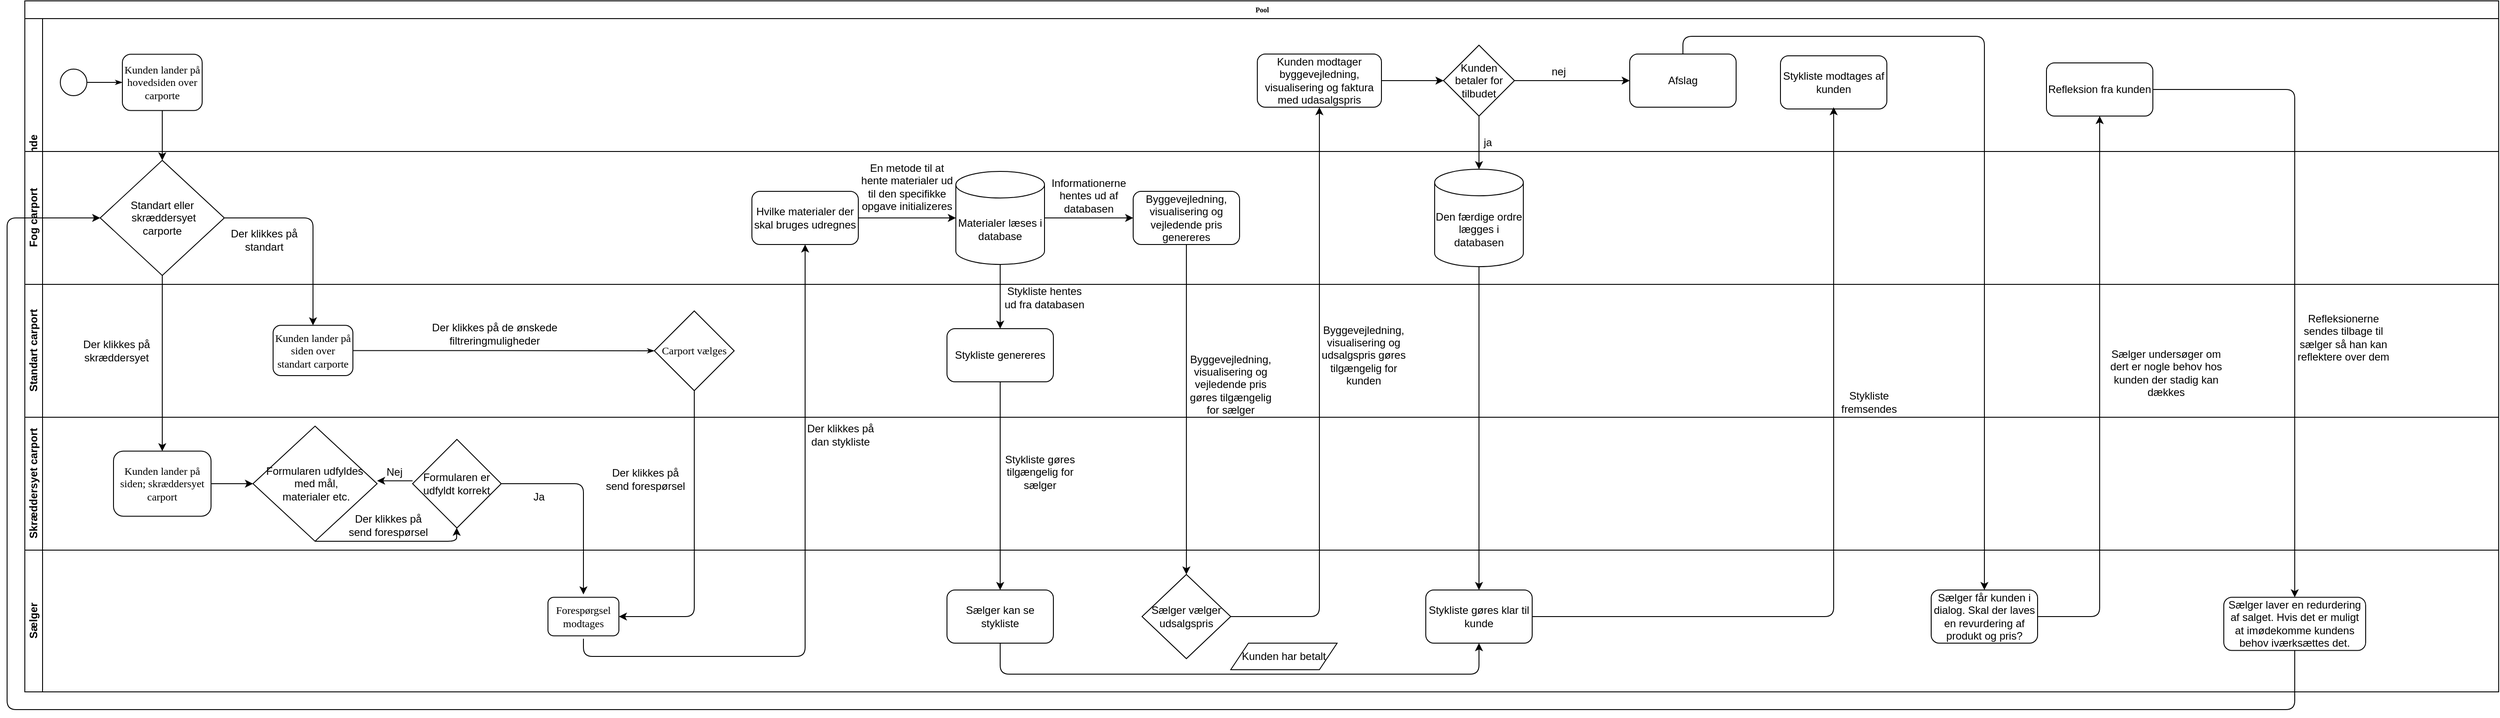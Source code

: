 <mxfile version="14.6.9" type="github"><diagram name="Page-1" id="c7488fd3-1785-93aa-aadb-54a6760d102a"><mxGraphModel dx="2031" dy="1021" grid="1" gridSize="10" guides="1" tooltips="1" connect="1" arrows="1" fold="1" page="1" pageScale="1" pageWidth="1100" pageHeight="850" background="#ffffff" math="0" shadow="0"><root><mxCell id="0"/><mxCell id="1" parent="0"/><mxCell id="TK4KHCmlHmji3xtEz4MB-27" value="" style="endArrow=classic;html=1;exitX=1;exitY=0.5;exitDx=0;exitDy=0;" parent="1" source="TK4KHCmlHmji3xtEz4MB-24" edge="1"><mxGeometry width="50" height="50" relative="1" as="geometry"><mxPoint x="550" y="670" as="sourcePoint"/><mxPoint x="800" y="750" as="targetPoint"/><Array as="points"><mxPoint x="800" y="625"/></Array></mxGeometry></mxCell><mxCell id="cRBjWWYuR_NZp4JxylkW-2" value="" style="endArrow=classic;html=1;startArrow=none;entryX=0.5;entryY=1;entryDx=0;entryDy=0;" parent="1" target="7Sn1ghP0QjaeYrTUXI2Q-4" edge="1"><mxGeometry width="50" height="50" relative="1" as="geometry"><mxPoint x="800" y="800" as="sourcePoint"/><mxPoint x="1050" y="675" as="targetPoint"/><Array as="points"><mxPoint x="800" y="820"/><mxPoint x="960" y="820"/><mxPoint x="1050" y="820"/></Array></mxGeometry></mxCell><mxCell id="2b4e8129b02d487f-1" value="Pool" style="swimlane;html=1;childLayout=stackLayout;horizontal=1;startSize=20;horizontalStack=0;rounded=0;shadow=0;labelBackgroundColor=none;strokeWidth=1;fontFamily=Verdana;fontSize=8;align=center;" parent="1" vertex="1"><mxGeometry x="170" y="80" width="2790" height="780" as="geometry"/></mxCell><mxCell id="2b4e8129b02d487f-2" value="Kunde" style="swimlane;html=1;startSize=20;horizontal=0;" parent="2b4e8129b02d487f-1" vertex="1"><mxGeometry y="20" width="2790" height="300" as="geometry"><mxRectangle y="20" width="680" height="20" as="alternateBounds"/></mxGeometry></mxCell><mxCell id="2b4e8129b02d487f-18" style="edgeStyle=orthogonalEdgeStyle;rounded=0;html=1;labelBackgroundColor=none;startArrow=none;startFill=0;startSize=5;endArrow=classicThin;endFill=1;endSize=5;jettySize=auto;orthogonalLoop=1;strokeWidth=1;fontFamily=Verdana;fontSize=8" parent="2b4e8129b02d487f-2" source="2b4e8129b02d487f-5" target="2b4e8129b02d487f-6" edge="1"><mxGeometry relative="1" as="geometry"/></mxCell><mxCell id="2b4e8129b02d487f-5" value="" style="ellipse;whiteSpace=wrap;html=1;rounded=0;shadow=0;labelBackgroundColor=none;strokeWidth=1;fontFamily=Verdana;fontSize=8;align=center;" parent="2b4e8129b02d487f-2" vertex="1"><mxGeometry x="40" y="57" width="30" height="30" as="geometry"/></mxCell><mxCell id="2b4e8129b02d487f-6" value="&lt;font style=&quot;font-size: 12px&quot;&gt;Kunden lander på hovedsiden over carporte&lt;/font&gt;" style="rounded=1;whiteSpace=wrap;html=1;shadow=0;labelBackgroundColor=none;strokeWidth=1;fontFamily=Verdana;fontSize=8;align=center;" parent="2b4e8129b02d487f-2" vertex="1"><mxGeometry x="110" y="40.25" width="90" height="63.5" as="geometry"/></mxCell><mxCell id="7Sn1ghP0QjaeYrTUXI2Q-8" value="Kunden modtager byggevejledning, visualisering og faktura med udasalgspris" style="rounded=1;whiteSpace=wrap;html=1;" parent="2b4e8129b02d487f-2" vertex="1"><mxGeometry x="1390" y="40" width="140" height="60" as="geometry"/></mxCell><mxCell id="tzsEOKulzjB3xu4Um2Aj-2" value="" style="endArrow=classic;html=1;exitX=1;exitY=0.5;exitDx=0;exitDy=0;entryX=0;entryY=0.5;entryDx=0;entryDy=0;" edge="1" parent="2b4e8129b02d487f-2" source="7Sn1ghP0QjaeYrTUXI2Q-8" target="tzsEOKulzjB3xu4Um2Aj-1"><mxGeometry width="50" height="50" relative="1" as="geometry"><mxPoint x="1540" y="110" as="sourcePoint"/><mxPoint x="1550" y="70" as="targetPoint"/></mxGeometry></mxCell><mxCell id="tzsEOKulzjB3xu4Um2Aj-1" value="Kunden betaler for tilbudet" style="rhombus;whiteSpace=wrap;html=1;" vertex="1" parent="2b4e8129b02d487f-2"><mxGeometry x="1600" y="30" width="80" height="80" as="geometry"/></mxCell><mxCell id="2b4e8129b02d487f-3" value="Fog carport" style="swimlane;html=1;startSize=20;horizontal=0;" parent="2b4e8129b02d487f-2" vertex="1"><mxGeometry y="150" width="2790" height="150" as="geometry"/></mxCell><mxCell id="TK4KHCmlHmji3xtEz4MB-1" value="Standart eller&lt;br&gt;&amp;nbsp;skræddersyet&lt;br&gt;carporte" style="rhombus;whiteSpace=wrap;html=1;" parent="2b4e8129b02d487f-3" vertex="1"><mxGeometry x="85" y="10" width="140" height="130" as="geometry"/></mxCell><mxCell id="TK4KHCmlHmji3xtEz4MB-7" value="Der klikkes på standart" style="text;html=1;strokeColor=none;fillColor=none;align=center;verticalAlign=middle;whiteSpace=wrap;rounded=0;" parent="2b4e8129b02d487f-3" vertex="1"><mxGeometry x="225" y="90" width="90" height="20" as="geometry"/></mxCell><mxCell id="cRBjWWYuR_NZp4JxylkW-5" value="Byggevejledning, visualisering og vejledende pris genereres" style="rounded=1;whiteSpace=wrap;html=1;" parent="2b4e8129b02d487f-3" vertex="1"><mxGeometry x="1250" y="45" width="120" height="60" as="geometry"/></mxCell><mxCell id="7Sn1ghP0QjaeYrTUXI2Q-4" value="Hvilke materialer der skal bruges udregnes" style="rounded=1;whiteSpace=wrap;html=1;" parent="2b4e8129b02d487f-3" vertex="1"><mxGeometry x="820" y="45" width="120" height="60" as="geometry"/></mxCell><mxCell id="cRBjWWYuR_NZp4JxylkW-3" value="Materialer læses i database" style="shape=cylinder3;whiteSpace=wrap;html=1;boundedLbl=1;backgroundOutline=1;size=15;" parent="2b4e8129b02d487f-3" vertex="1"><mxGeometry x="1050" y="22.5" width="100" height="105" as="geometry"/></mxCell><mxCell id="7Sn1ghP0QjaeYrTUXI2Q-5" value="" style="endArrow=classic;html=1;exitX=1;exitY=0.5;exitDx=0;exitDy=0;entryX=0;entryY=0.5;entryDx=0;entryDy=0;entryPerimeter=0;" parent="2b4e8129b02d487f-3" source="7Sn1ghP0QjaeYrTUXI2Q-4" target="cRBjWWYuR_NZp4JxylkW-3" edge="1"><mxGeometry width="50" height="50" relative="1" as="geometry"><mxPoint x="950" y="100" as="sourcePoint"/><mxPoint x="1000" y="50" as="targetPoint"/></mxGeometry></mxCell><mxCell id="7Sn1ghP0QjaeYrTUXI2Q-6" value="" style="endArrow=classic;html=1;exitX=1;exitY=0.5;exitDx=0;exitDy=0;exitPerimeter=0;entryX=0;entryY=0.5;entryDx=0;entryDy=0;" parent="2b4e8129b02d487f-3" source="cRBjWWYuR_NZp4JxylkW-3" target="cRBjWWYuR_NZp4JxylkW-5" edge="1"><mxGeometry width="50" height="50" relative="1" as="geometry"><mxPoint x="1160" y="110" as="sourcePoint"/><mxPoint x="1210" y="60" as="targetPoint"/></mxGeometry></mxCell><mxCell id="tzsEOKulzjB3xu4Um2Aj-18" value="En metode til at hente materialer ud til den specifikke opgave initializeres" style="text;html=1;strokeColor=none;fillColor=none;align=center;verticalAlign=middle;whiteSpace=wrap;rounded=0;" vertex="1" parent="2b4e8129b02d487f-3"><mxGeometry x="940" y="30" width="110" height="20" as="geometry"/></mxCell><mxCell id="tzsEOKulzjB3xu4Um2Aj-19" value="Informationerne hentes ud af databasen" style="text;html=1;strokeColor=none;fillColor=none;align=center;verticalAlign=middle;whiteSpace=wrap;rounded=0;" vertex="1" parent="2b4e8129b02d487f-3"><mxGeometry x="1140" y="40" width="120" height="20" as="geometry"/></mxCell><mxCell id="tzsEOKulzjB3xu4Um2Aj-53" value="Den færdige ordre lægges i databasen" style="shape=cylinder3;whiteSpace=wrap;html=1;boundedLbl=1;backgroundOutline=1;size=15;" vertex="1" parent="2b4e8129b02d487f-3"><mxGeometry x="1590" y="20" width="100" height="110" as="geometry"/></mxCell><mxCell id="cRBjWWYuR_NZp4JxylkW-1" value="" style="endArrow=classic;html=1;exitX=0.5;exitY=1;exitDx=0;exitDy=0;entryX=0.5;entryY=0;entryDx=0;entryDy=0;" parent="2b4e8129b02d487f-2" source="2b4e8129b02d487f-6" target="TK4KHCmlHmji3xtEz4MB-1" edge="1"><mxGeometry width="50" height="50" relative="1" as="geometry"><mxPoint x="150" y="160" as="sourcePoint"/><mxPoint x="200" y="110" as="targetPoint"/></mxGeometry></mxCell><mxCell id="tzsEOKulzjB3xu4Um2Aj-10" value="" style="endArrow=classic;html=1;exitX=1;exitY=0.5;exitDx=0;exitDy=0;entryX=0;entryY=0.5;entryDx=0;entryDy=0;" edge="1" parent="2b4e8129b02d487f-2" source="tzsEOKulzjB3xu4Um2Aj-1" target="tzsEOKulzjB3xu4Um2Aj-12"><mxGeometry width="50" height="50" relative="1" as="geometry"><mxPoint x="1710" y="100" as="sourcePoint"/><mxPoint x="1760" y="70" as="targetPoint"/></mxGeometry></mxCell><mxCell id="tzsEOKulzjB3xu4Um2Aj-11" value="nej" style="text;html=1;strokeColor=none;fillColor=none;align=center;verticalAlign=middle;whiteSpace=wrap;rounded=0;" vertex="1" parent="2b4e8129b02d487f-2"><mxGeometry x="1710" y="50" width="40" height="20" as="geometry"/></mxCell><mxCell id="tzsEOKulzjB3xu4Um2Aj-12" value="Afslag" style="rounded=1;whiteSpace=wrap;html=1;" vertex="1" parent="2b4e8129b02d487f-2"><mxGeometry x="1810" y="40" width="120" height="60" as="geometry"/></mxCell><mxCell id="tzsEOKulzjB3xu4Um2Aj-45" value="Stykliste modtages af kunden" style="rounded=1;whiteSpace=wrap;html=1;" vertex="1" parent="2b4e8129b02d487f-2"><mxGeometry x="1980" y="42" width="120" height="60" as="geometry"/></mxCell><mxCell id="tzsEOKulzjB3xu4Um2Aj-52" value="Refleksion fra kunden" style="rounded=1;whiteSpace=wrap;html=1;" vertex="1" parent="2b4e8129b02d487f-2"><mxGeometry x="2280" y="50" width="120" height="60" as="geometry"/></mxCell><mxCell id="tzsEOKulzjB3xu4Um2Aj-54" value="" style="endArrow=classic;html=1;exitX=0.5;exitY=1;exitDx=0;exitDy=0;entryX=0.5;entryY=0;entryDx=0;entryDy=0;entryPerimeter=0;" edge="1" parent="2b4e8129b02d487f-2" source="tzsEOKulzjB3xu4Um2Aj-1" target="tzsEOKulzjB3xu4Um2Aj-53"><mxGeometry width="50" height="50" relative="1" as="geometry"><mxPoint x="1240" y="520" as="sourcePoint"/><mxPoint x="1290" y="470" as="targetPoint"/></mxGeometry></mxCell><mxCell id="tzsEOKulzjB3xu4Um2Aj-6" value="ja" style="text;html=1;strokeColor=none;fillColor=none;align=center;verticalAlign=middle;whiteSpace=wrap;rounded=0;" vertex="1" parent="2b4e8129b02d487f-2"><mxGeometry x="1630" y="130" width="40" height="20" as="geometry"/></mxCell><mxCell id="TK4KHCmlHmji3xtEz4MB-6" value="" style="endArrow=classic;html=1;entryX=0.5;entryY=0;entryDx=0;entryDy=0;exitX=1;exitY=0.5;exitDx=0;exitDy=0;" parent="2b4e8129b02d487f-1" source="TK4KHCmlHmji3xtEz4MB-1" target="2b4e8129b02d487f-14" edge="1"><mxGeometry width="50" height="50" relative="1" as="geometry"><mxPoint x="150" y="320" as="sourcePoint"/><mxPoint x="360" y="330" as="targetPoint"/><Array as="points"><mxPoint x="325" y="245"/></Array></mxGeometry></mxCell><mxCell id="2b4e8129b02d487f-4" value="Standart&amp;nbsp;carport" style="swimlane;html=1;startSize=20;horizontal=0;" parent="2b4e8129b02d487f-1" vertex="1"><mxGeometry y="320" width="2790" height="150" as="geometry"><mxRectangle y="320" width="1200" height="20" as="alternateBounds"/></mxGeometry></mxCell><mxCell id="2b4e8129b02d487f-14" value="&lt;font style=&quot;font-size: 12px&quot;&gt;Kunden lander på siden over standart carporte&lt;/font&gt;" style="rounded=1;whiteSpace=wrap;html=1;shadow=0;labelBackgroundColor=none;strokeWidth=1;fontFamily=Verdana;fontSize=8;align=center;" parent="2b4e8129b02d487f-4" vertex="1"><mxGeometry x="280" y="46.25" width="90" height="56.75" as="geometry"/></mxCell><mxCell id="TK4KHCmlHmji3xtEz4MB-10" value="Der klikkes på skræddersyet" style="text;html=1;strokeColor=none;fillColor=none;align=center;verticalAlign=middle;whiteSpace=wrap;rounded=0;rotation=0;" parent="2b4e8129b02d487f-4" vertex="1"><mxGeometry x="60" y="70" width="87.31" height="9.25" as="geometry"/></mxCell><mxCell id="2b4e8129b02d487f-15" value="&lt;font style=&quot;font-size: 12px&quot;&gt;Carport vælges&lt;/font&gt;" style="strokeWidth=1;html=1;shape=mxgraph.flowchart.decision;whiteSpace=wrap;rounded=1;shadow=0;labelBackgroundColor=none;fontFamily=Verdana;fontSize=8;align=center;" parent="2b4e8129b02d487f-4" vertex="1"><mxGeometry x="710" y="30" width="90" height="90" as="geometry"/></mxCell><mxCell id="2b4e8129b02d487f-28" style="edgeStyle=orthogonalEdgeStyle;rounded=0;html=1;labelBackgroundColor=none;startArrow=none;startFill=0;startSize=5;endArrow=classicThin;endFill=1;endSize=5;jettySize=auto;orthogonalLoop=1;strokeWidth=1;fontFamily=Verdana;fontSize=8;" parent="2b4e8129b02d487f-4" source="2b4e8129b02d487f-14" target="2b4e8129b02d487f-15" edge="1"><mxGeometry relative="1" as="geometry"/></mxCell><mxCell id="TK4KHCmlHmji3xtEz4MB-15" value="Der klikkes på de ønskede filtreringmuligheder" style="text;html=1;strokeColor=none;fillColor=none;align=center;verticalAlign=middle;whiteSpace=wrap;rounded=0;" parent="2b4e8129b02d487f-4" vertex="1"><mxGeometry x="450" y="46.25" width="160" height="20" as="geometry"/></mxCell><mxCell id="tzsEOKulzjB3xu4Um2Aj-20" value="Byggevejledning, visualisering og vejledende pris gøres tilgængelig for sælger" style="text;html=1;strokeColor=none;fillColor=none;align=center;verticalAlign=middle;whiteSpace=wrap;rounded=0;" vertex="1" parent="2b4e8129b02d487f-4"><mxGeometry x="1310" y="103" width="100" height="20" as="geometry"/></mxCell><mxCell id="tzsEOKulzjB3xu4Um2Aj-21" value="Byggevejledning, visualisering og udsalgspris gøres tilgængelig for kunden" style="text;html=1;strokeColor=none;fillColor=none;align=center;verticalAlign=middle;whiteSpace=wrap;rounded=0;" vertex="1" parent="2b4e8129b02d487f-4"><mxGeometry x="1460" y="70" width="100" height="20" as="geometry"/></mxCell><mxCell id="tzsEOKulzjB3xu4Um2Aj-24" value="Stykliste genereres" style="rounded=1;whiteSpace=wrap;html=1;" vertex="1" parent="2b4e8129b02d487f-4"><mxGeometry x="1040" y="50" width="120" height="60" as="geometry"/></mxCell><mxCell id="tzsEOKulzjB3xu4Um2Aj-27" value="Stykliste hentes ud fra databasen" style="text;html=1;strokeColor=none;fillColor=none;align=center;verticalAlign=middle;whiteSpace=wrap;rounded=0;" vertex="1" parent="2b4e8129b02d487f-4"><mxGeometry x="1100" y="5" width="100" height="20" as="geometry"/></mxCell><mxCell id="tzsEOKulzjB3xu4Um2Aj-46" value="Stykliste fremsendes" style="text;html=1;strokeColor=none;fillColor=none;align=center;verticalAlign=middle;whiteSpace=wrap;rounded=0;" vertex="1" parent="2b4e8129b02d487f-4"><mxGeometry x="2060" y="123" width="40" height="20" as="geometry"/></mxCell><mxCell id="tzsEOKulzjB3xu4Um2Aj-58" value="Sælger undersøger om dert er nogle behov hos kunden der stadig kan dækkes" style="text;html=1;strokeColor=none;fillColor=none;align=center;verticalAlign=middle;whiteSpace=wrap;rounded=0;" vertex="1" parent="2b4e8129b02d487f-4"><mxGeometry x="2350" y="90" width="130" height="20" as="geometry"/></mxCell><mxCell id="tzsEOKulzjB3xu4Um2Aj-60" value="Refleksionerne sendes tilbage til sælger så han kan reflektere over dem" style="text;html=1;strokeColor=none;fillColor=none;align=center;verticalAlign=middle;whiteSpace=wrap;rounded=0;" vertex="1" parent="2b4e8129b02d487f-4"><mxGeometry x="2560" y="50" width="110" height="20" as="geometry"/></mxCell><mxCell id="TK4KHCmlHmji3xtEz4MB-21" value="" style="endArrow=classic;html=1;exitX=0.5;exitY=1;exitDx=0;exitDy=0;entryX=0.5;entryY=0;entryDx=0;entryDy=0;" parent="2b4e8129b02d487f-1" source="TK4KHCmlHmji3xtEz4MB-1" target="TK4KHCmlHmji3xtEz4MB-16" edge="1"><mxGeometry width="50" height="50" relative="1" as="geometry"><mxPoint x="220" y="320" as="sourcePoint"/><mxPoint x="270" y="270" as="targetPoint"/></mxGeometry></mxCell><mxCell id="TK4KHCmlHmji3xtEz4MB-18" value="" style="endArrow=classic;html=1;exitX=0.5;exitY=1;exitDx=0;exitDy=0;exitPerimeter=0;entryX=1;entryY=0.5;entryDx=0;entryDy=0;" parent="2b4e8129b02d487f-1" source="2b4e8129b02d487f-15" target="TK4KHCmlHmji3xtEz4MB-11" edge="1"><mxGeometry width="50" height="50" relative="1" as="geometry"><mxPoint x="610" y="449.62" as="sourcePoint"/><mxPoint x="755" y="695" as="targetPoint"/><Array as="points"><mxPoint x="755" y="695"/></Array></mxGeometry></mxCell><mxCell id="cRBjWWYuR_NZp4JxylkW-8" value="" style="endArrow=classic;html=1;exitX=0.5;exitY=1;exitDx=0;exitDy=0;entryX=0.5;entryY=0;entryDx=0;entryDy=0;" parent="2b4e8129b02d487f-1" source="cRBjWWYuR_NZp4JxylkW-5" target="cRBjWWYuR_NZp4JxylkW-9" edge="1"><mxGeometry width="50" height="50" relative="1" as="geometry"><mxPoint x="1060" y="340" as="sourcePoint"/><mxPoint x="1060" y="630" as="targetPoint"/></mxGeometry></mxCell><mxCell id="TK4KHCmlHmji3xtEz4MB-5" value="Skræddersyet carport" style="swimlane;html=1;startSize=20;horizontal=0;" parent="2b4e8129b02d487f-1" vertex="1"><mxGeometry y="470" width="2790" height="150" as="geometry"/></mxCell><mxCell id="TK4KHCmlHmji3xtEz4MB-8" value="Formularen udfyldes&lt;br&gt;&amp;nbsp;med mål,&lt;br&gt;&amp;nbsp;materialer etc." style="rhombus;whiteSpace=wrap;html=1;" parent="TK4KHCmlHmji3xtEz4MB-5" vertex="1"><mxGeometry x="257.31" y="10" width="140" height="130" as="geometry"/></mxCell><mxCell id="TK4KHCmlHmji3xtEz4MB-16" value="&lt;font style=&quot;font-size: 12px&quot;&gt;Kunden lander på siden; skræddersyet carport&lt;/font&gt;" style="rounded=1;whiteSpace=wrap;html=1;shadow=0;labelBackgroundColor=none;strokeWidth=1;fontFamily=Verdana;fontSize=8;align=center;" parent="TK4KHCmlHmji3xtEz4MB-5" vertex="1"><mxGeometry x="100" y="38.31" width="110" height="73.38" as="geometry"/></mxCell><mxCell id="TK4KHCmlHmji3xtEz4MB-17" value="" style="endArrow=classic;html=1;exitX=1;exitY=0.5;exitDx=0;exitDy=0;entryX=0;entryY=0.5;entryDx=0;entryDy=0;" parent="TK4KHCmlHmji3xtEz4MB-5" source="TK4KHCmlHmji3xtEz4MB-16" target="TK4KHCmlHmji3xtEz4MB-8" edge="1"><mxGeometry width="50" height="50" relative="1" as="geometry"><mxPoint x="260" y="10" as="sourcePoint"/><mxPoint x="310" y="-40" as="targetPoint"/></mxGeometry></mxCell><mxCell id="TK4KHCmlHmji3xtEz4MB-29" value="Nej" style="text;html=1;strokeColor=none;fillColor=none;align=center;verticalAlign=middle;whiteSpace=wrap;rounded=0;" parent="TK4KHCmlHmji3xtEz4MB-5" vertex="1"><mxGeometry x="397.31" y="51.69" width="40" height="20" as="geometry"/></mxCell><mxCell id="TK4KHCmlHmji3xtEz4MB-30" value="Der klikkes på send forespørsel" style="text;html=1;strokeColor=none;fillColor=none;align=center;verticalAlign=middle;whiteSpace=wrap;rounded=0;" parent="TK4KHCmlHmji3xtEz4MB-5" vertex="1"><mxGeometry x="650" y="60.0" width="100" height="20" as="geometry"/></mxCell><mxCell id="TK4KHCmlHmji3xtEz4MB-24" value="Formularen er udfyldt korrekt" style="rhombus;whiteSpace=wrap;html=1;" parent="TK4KHCmlHmji3xtEz4MB-5" vertex="1"><mxGeometry x="437.31" y="25" width="100" height="100" as="geometry"/></mxCell><mxCell id="TK4KHCmlHmji3xtEz4MB-14" value="" style="endArrow=classic;html=1;exitX=0.5;exitY=1;exitDx=0;exitDy=0;" parent="TK4KHCmlHmji3xtEz4MB-5" source="TK4KHCmlHmji3xtEz4MB-8" target="TK4KHCmlHmji3xtEz4MB-24" edge="1"><mxGeometry width="50" height="50" relative="1" as="geometry"><mxPoint x="260" y="70" as="sourcePoint"/><mxPoint x="370" y="225" as="targetPoint"/><Array as="points"><mxPoint x="487" y="140"/></Array></mxGeometry></mxCell><mxCell id="TK4KHCmlHmji3xtEz4MB-23" value="Der klikkes på send forespørsel" style="text;html=1;strokeColor=none;fillColor=none;align=center;verticalAlign=middle;whiteSpace=wrap;rounded=0;" parent="TK4KHCmlHmji3xtEz4MB-5" vertex="1"><mxGeometry x="360" y="111.69" width="100" height="20" as="geometry"/></mxCell><mxCell id="TK4KHCmlHmji3xtEz4MB-34" value="" style="endArrow=classic;html=1;entryX=0;entryY=1;entryDx=0;entryDy=0;exitX=1;exitY=1;exitDx=0;exitDy=0;" parent="TK4KHCmlHmji3xtEz4MB-5" source="TK4KHCmlHmji3xtEz4MB-29" target="TK4KHCmlHmji3xtEz4MB-29" edge="1"><mxGeometry width="50" height="50" relative="1" as="geometry"><mxPoint x="430" y="230" as="sourcePoint"/><mxPoint x="480" y="180" as="targetPoint"/></mxGeometry></mxCell><mxCell id="TK4KHCmlHmji3xtEz4MB-28" value="Ja" style="text;html=1;strokeColor=none;fillColor=none;align=center;verticalAlign=middle;whiteSpace=wrap;rounded=0;" parent="TK4KHCmlHmji3xtEz4MB-5" vertex="1"><mxGeometry x="560" y="80" width="40" height="20" as="geometry"/></mxCell><mxCell id="tzsEOKulzjB3xu4Um2Aj-17" value="Der klikkes på dan stykliste" style="text;html=1;strokeColor=none;fillColor=none;align=center;verticalAlign=middle;whiteSpace=wrap;rounded=0;" vertex="1" parent="TK4KHCmlHmji3xtEz4MB-5"><mxGeometry x="880" y="10" width="80" height="20" as="geometry"/></mxCell><mxCell id="tzsEOKulzjB3xu4Um2Aj-28" value="Stykliste gøres tilgængelig for sælger" style="text;html=1;strokeColor=none;fillColor=none;align=center;verticalAlign=middle;whiteSpace=wrap;rounded=0;" vertex="1" parent="TK4KHCmlHmji3xtEz4MB-5"><mxGeometry x="1100" y="51.69" width="90" height="20" as="geometry"/></mxCell><mxCell id="TK4KHCmlHmji3xtEz4MB-4" value="Sælger" style="swimlane;html=1;startSize=20;horizontal=0;" parent="2b4e8129b02d487f-1" vertex="1"><mxGeometry y="620" width="2790" height="160" as="geometry"/></mxCell><mxCell id="tzsEOKulzjB3xu4Um2Aj-35" value="" style="shape=parallelogram;perimeter=parallelogramPerimeter;whiteSpace=wrap;html=1;fixedSize=1;" vertex="1" parent="TK4KHCmlHmji3xtEz4MB-4"><mxGeometry x="1360" y="105" width="120" height="30" as="geometry"/></mxCell><mxCell id="TK4KHCmlHmji3xtEz4MB-11" value="&lt;font style=&quot;font-size: 12px&quot;&gt;Forespørgsel modtages&lt;/font&gt;" style="rounded=1;whiteSpace=wrap;html=1;shadow=0;labelBackgroundColor=none;strokeWidth=1;fontFamily=Verdana;fontSize=8;align=center;" parent="TK4KHCmlHmji3xtEz4MB-4" vertex="1"><mxGeometry x="590" y="53.25" width="80" height="43.5" as="geometry"/></mxCell><mxCell id="cRBjWWYuR_NZp4JxylkW-9" value="Sælger vælger udsalgspris" style="rhombus;whiteSpace=wrap;html=1;" parent="TK4KHCmlHmji3xtEz4MB-4" vertex="1"><mxGeometry x="1260" y="27.5" width="100" height="95" as="geometry"/></mxCell><mxCell id="tzsEOKulzjB3xu4Um2Aj-26" value="Sælger kan se stykliste" style="rounded=1;whiteSpace=wrap;html=1;" vertex="1" parent="TK4KHCmlHmji3xtEz4MB-4"><mxGeometry x="1040" y="45" width="120" height="60" as="geometry"/></mxCell><mxCell id="tzsEOKulzjB3xu4Um2Aj-32" value="Stykliste gøres klar til kunde" style="rounded=1;whiteSpace=wrap;html=1;" vertex="1" parent="TK4KHCmlHmji3xtEz4MB-4"><mxGeometry x="1580" y="45" width="120" height="60" as="geometry"/></mxCell><mxCell id="tzsEOKulzjB3xu4Um2Aj-33" value="" style="endArrow=classic;html=1;exitX=0.5;exitY=1;exitDx=0;exitDy=0;entryX=0.5;entryY=1;entryDx=0;entryDy=0;" edge="1" parent="TK4KHCmlHmji3xtEz4MB-4" source="tzsEOKulzjB3xu4Um2Aj-26" target="tzsEOKulzjB3xu4Um2Aj-32"><mxGeometry width="50" height="50" relative="1" as="geometry"><mxPoint x="1500" y="40" as="sourcePoint"/><mxPoint x="1550" y="-10" as="targetPoint"/><Array as="points"><mxPoint x="1100" y="140"/><mxPoint x="1370" y="140"/><mxPoint x="1640" y="140"/></Array></mxGeometry></mxCell><mxCell id="tzsEOKulzjB3xu4Um2Aj-34" value="Kunden har betalt" style="text;html=1;strokeColor=none;fillColor=none;align=center;verticalAlign=middle;whiteSpace=wrap;rounded=0;" vertex="1" parent="TK4KHCmlHmji3xtEz4MB-4"><mxGeometry x="1370" y="110" width="100" height="20" as="geometry"/></mxCell><mxCell id="tzsEOKulzjB3xu4Um2Aj-43" value="" style="endArrow=classic;html=1;exitX=1;exitY=0.5;exitDx=0;exitDy=0;" edge="1" parent="TK4KHCmlHmji3xtEz4MB-4" source="tzsEOKulzjB3xu4Um2Aj-32"><mxGeometry width="50" height="50" relative="1" as="geometry"><mxPoint x="1720" y="80" as="sourcePoint"/><mxPoint x="2040" y="-500" as="targetPoint"/><Array as="points"><mxPoint x="1750" y="75"/><mxPoint x="2040" y="75"/><mxPoint x="2040" y="-380"/></Array></mxGeometry></mxCell><mxCell id="tzsEOKulzjB3xu4Um2Aj-50" value="Sælger får kunden i dialog. Skal der laves en revurdering af produkt og pris?" style="rounded=1;whiteSpace=wrap;html=1;" vertex="1" parent="TK4KHCmlHmji3xtEz4MB-4"><mxGeometry x="2150" y="45" width="120" height="60" as="geometry"/></mxCell><mxCell id="tzsEOKulzjB3xu4Um2Aj-41" value="Sælger laver en redurdering af salget. Hvis det er muligt at imødekomme kundens behov iværksættes det." style="rounded=1;whiteSpace=wrap;html=1;" vertex="1" parent="TK4KHCmlHmji3xtEz4MB-4"><mxGeometry x="2480" y="53.25" width="160" height="60" as="geometry"/></mxCell><mxCell id="7Sn1ghP0QjaeYrTUXI2Q-7" value="" style="endArrow=classic;html=1;exitX=1;exitY=0.5;exitDx=0;exitDy=0;entryX=0.5;entryY=1;entryDx=0;entryDy=0;" parent="2b4e8129b02d487f-1" source="cRBjWWYuR_NZp4JxylkW-9" target="7Sn1ghP0QjaeYrTUXI2Q-8" edge="1"><mxGeometry width="50" height="50" relative="1" as="geometry"><mxPoint x="1350" y="720" as="sourcePoint"/><mxPoint x="1460" y="130" as="targetPoint"/><Array as="points"><mxPoint x="1460" y="695"/></Array></mxGeometry></mxCell><mxCell id="tzsEOKulzjB3xu4Um2Aj-23" value="" style="endArrow=classic;html=1;exitX=0.5;exitY=1;exitDx=0;exitDy=0;exitPerimeter=0;" edge="1" parent="2b4e8129b02d487f-1" source="cRBjWWYuR_NZp4JxylkW-3" target="tzsEOKulzjB3xu4Um2Aj-24"><mxGeometry width="50" height="50" relative="1" as="geometry"><mxPoint x="1180" y="400" as="sourcePoint"/><mxPoint x="1100" y="350" as="targetPoint"/></mxGeometry></mxCell><mxCell id="tzsEOKulzjB3xu4Um2Aj-25" value="" style="endArrow=classic;html=1;exitX=0.5;exitY=1;exitDx=0;exitDy=0;entryX=0.5;entryY=0;entryDx=0;entryDy=0;" edge="1" parent="2b4e8129b02d487f-1" source="tzsEOKulzjB3xu4Um2Aj-24" target="tzsEOKulzjB3xu4Um2Aj-26"><mxGeometry width="50" height="50" relative="1" as="geometry"><mxPoint x="1100" y="480" as="sourcePoint"/><mxPoint x="1100" y="650" as="targetPoint"/><Array as="points"><mxPoint x="1100" y="560"/></Array></mxGeometry></mxCell><mxCell id="tzsEOKulzjB3xu4Um2Aj-40" value="" style="endArrow=classic;html=1;exitX=0.5;exitY=0;exitDx=0;exitDy=0;entryX=0.5;entryY=0;entryDx=0;entryDy=0;" edge="1" parent="2b4e8129b02d487f-1" source="tzsEOKulzjB3xu4Um2Aj-12" target="tzsEOKulzjB3xu4Um2Aj-50"><mxGeometry width="50" height="50" relative="1" as="geometry"><mxPoint x="1880" y="180" as="sourcePoint"/><mxPoint x="2210" y="630" as="targetPoint"/><Array as="points"><mxPoint x="1870" y="40"/><mxPoint x="2210" y="40"/></Array></mxGeometry></mxCell><mxCell id="tzsEOKulzjB3xu4Um2Aj-55" value="" style="endArrow=classic;html=1;exitX=0.5;exitY=1;exitDx=0;exitDy=0;exitPerimeter=0;entryX=0.5;entryY=0;entryDx=0;entryDy=0;" edge="1" parent="2b4e8129b02d487f-1" source="tzsEOKulzjB3xu4Um2Aj-53" target="tzsEOKulzjB3xu4Um2Aj-32"><mxGeometry width="50" height="50" relative="1" as="geometry"><mxPoint x="1650" y="380" as="sourcePoint"/><mxPoint x="1700" y="330" as="targetPoint"/></mxGeometry></mxCell><mxCell id="tzsEOKulzjB3xu4Um2Aj-57" value="" style="endArrow=classic;html=1;exitX=1;exitY=0.5;exitDx=0;exitDy=0;entryX=0.5;entryY=1;entryDx=0;entryDy=0;" edge="1" parent="2b4e8129b02d487f-1" source="tzsEOKulzjB3xu4Um2Aj-50" target="tzsEOKulzjB3xu4Um2Aj-52"><mxGeometry width="50" height="50" relative="1" as="geometry"><mxPoint x="2310" y="720" as="sourcePoint"/><mxPoint x="2360" y="670" as="targetPoint"/><Array as="points"><mxPoint x="2340" y="695"/></Array></mxGeometry></mxCell><mxCell id="tzsEOKulzjB3xu4Um2Aj-59" value="" style="endArrow=classic;html=1;exitX=1;exitY=0.5;exitDx=0;exitDy=0;entryX=0.5;entryY=0;entryDx=0;entryDy=0;" edge="1" parent="2b4e8129b02d487f-1" source="tzsEOKulzjB3xu4Um2Aj-52" target="tzsEOKulzjB3xu4Um2Aj-41"><mxGeometry width="50" height="50" relative="1" as="geometry"><mxPoint x="2440" y="140" as="sourcePoint"/><mxPoint x="2522.857" y="680" as="targetPoint"/><Array as="points"><mxPoint x="2560" y="100"/></Array></mxGeometry></mxCell><mxCell id="tzsEOKulzjB3xu4Um2Aj-61" value="" style="endArrow=classic;html=1;exitX=0.5;exitY=1;exitDx=0;exitDy=0;entryX=0;entryY=0.5;entryDx=0;entryDy=0;" edge="1" parent="2b4e8129b02d487f-1" source="tzsEOKulzjB3xu4Um2Aj-41" target="TK4KHCmlHmji3xtEz4MB-1"><mxGeometry width="50" height="50" relative="1" as="geometry"><mxPoint x="2560" y="810" as="sourcePoint"/><mxPoint x="-20" y="240" as="targetPoint"/><Array as="points"><mxPoint x="2560" y="800"/><mxPoint x="-20" y="800"/><mxPoint x="-20" y="245"/></Array></mxGeometry></mxCell></root></mxGraphModel></diagram></mxfile>